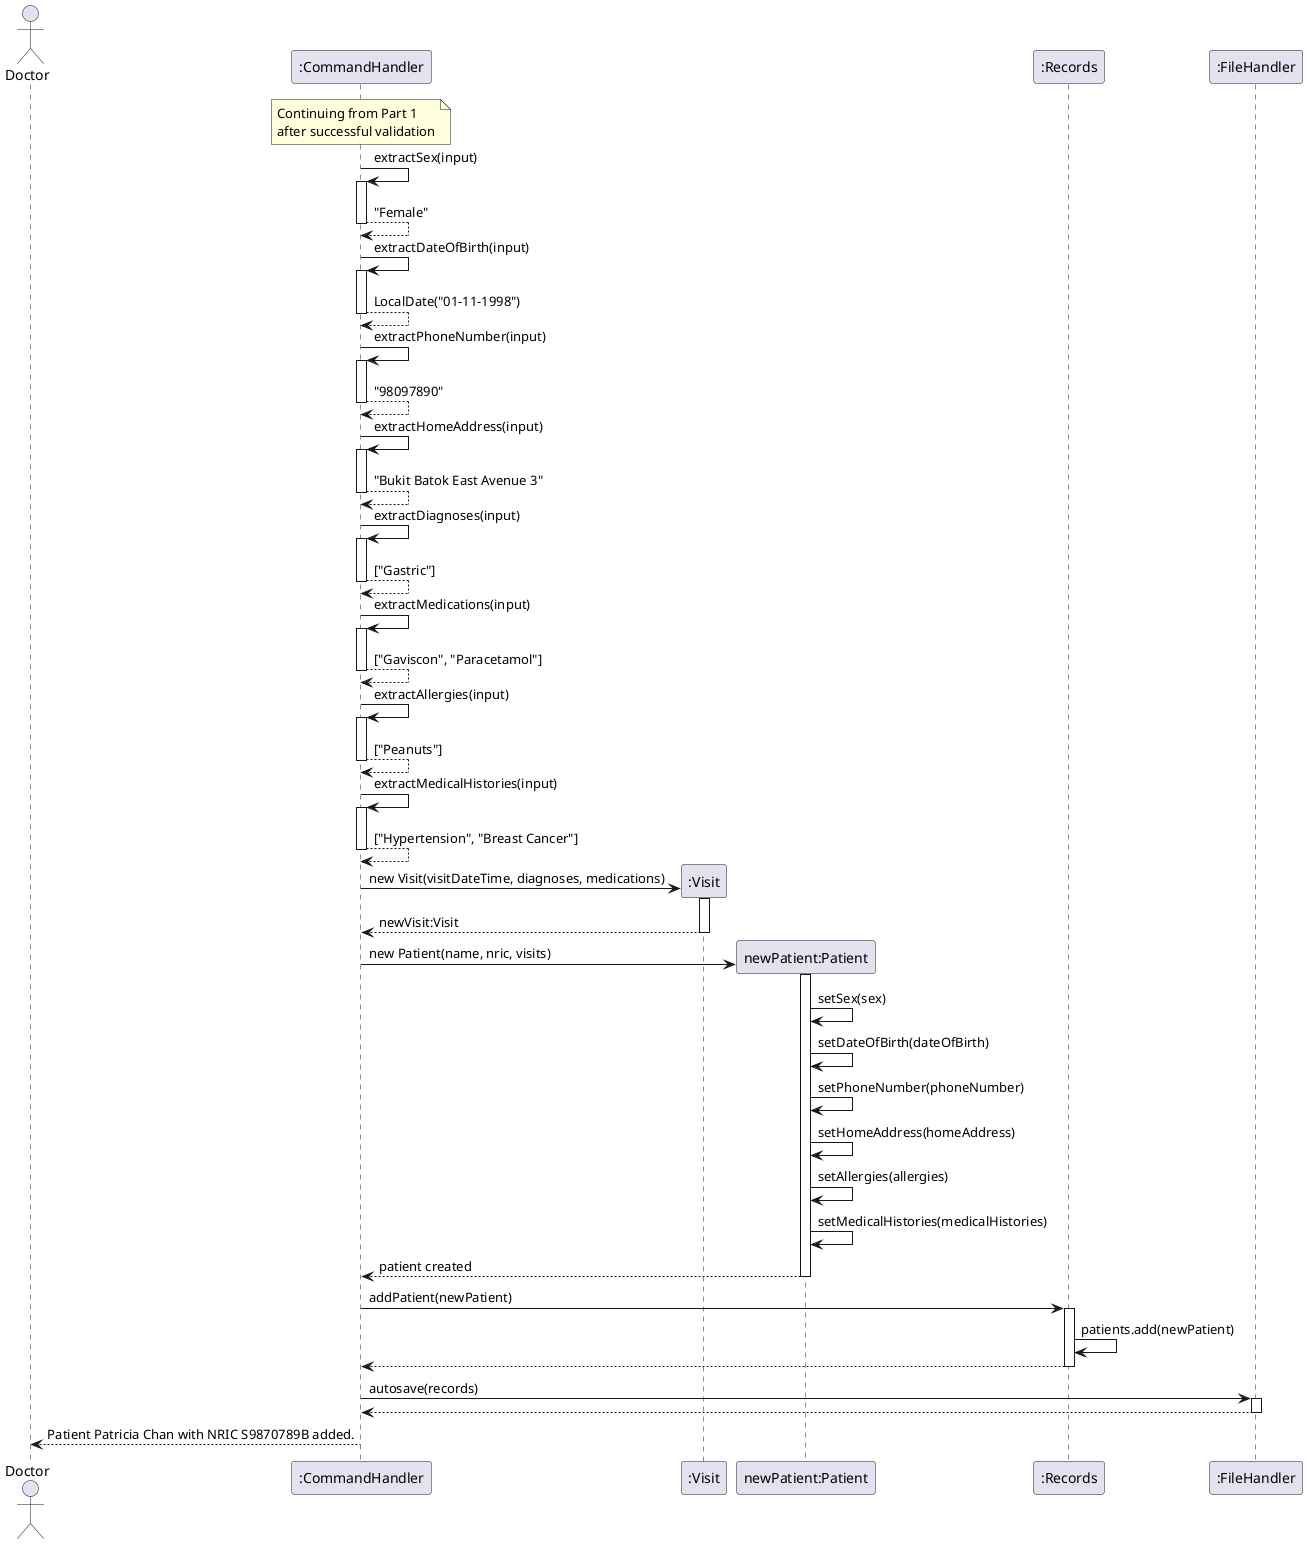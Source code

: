 @startuml
'https://plantuml.com/sequence-diagram

actor Doctor
participant ":CommandHandler"

note over ":CommandHandler": Continuing from Part 1\nafter successful validation

":CommandHandler" -> ":CommandHandler" ++: extractSex(input)
return "Female"

":CommandHandler" -> ":CommandHandler" ++: extractDateOfBirth(input)
return LocalDate("01-11-1998")

":CommandHandler" -> ":CommandHandler" ++: extractPhoneNumber(input)
return "98097890"

":CommandHandler" -> ":CommandHandler" ++: extractHomeAddress(input)
return "Bukit Batok East Avenue 3"

":CommandHandler" -> ":CommandHandler" ++: extractDiagnoses(input)
return ["Gastric"]

":CommandHandler" -> ":CommandHandler" ++: extractMedications(input)
return ["Gaviscon", "Paracetamol"]

":CommandHandler" -> ":CommandHandler" ++: extractAllergies(input)
return ["Peanuts"]

":CommandHandler" -> ":CommandHandler" ++: extractMedicalHistories(input)
return ["Hypertension", "Breast Cancer"]

create ":Visit"
":CommandHandler" -> ":Visit"**: new Visit(visitDateTime, diagnoses, medications)
activate ":Visit"
":CommandHandler" <-- ":Visit": newVisit:Visit
deactivate ":Visit"

create "newPatient:Patient"
":CommandHandler" -> "newPatient:Patient"**: new Patient(name, nric, visits)
activate "newPatient:Patient"

"newPatient:Patient" -> "newPatient:Patient": setSex(sex)
"newPatient:Patient" -> "newPatient:Patient": setDateOfBirth(dateOfBirth)
"newPatient:Patient" -> "newPatient:Patient": setPhoneNumber(phoneNumber)
"newPatient:Patient" -> "newPatient:Patient": setHomeAddress(homeAddress)
"newPatient:Patient" -> "newPatient:Patient": setAllergies(allergies)
"newPatient:Patient" -> "newPatient:Patient": setMedicalHistories(medicalHistories)

":CommandHandler" <-- "newPatient:Patient": patient created
deactivate "newPatient:Patient"

":CommandHandler" -> ":Records" ++: addPatient(newPatient)
":Records" -> ":Records": patients.add(newPatient)
return

":CommandHandler" -> ":FileHandler" ++: autosave(records)
return

Doctor <-- ":CommandHandler": Patient Patricia Chan with NRIC S9870789B added.

@enduml